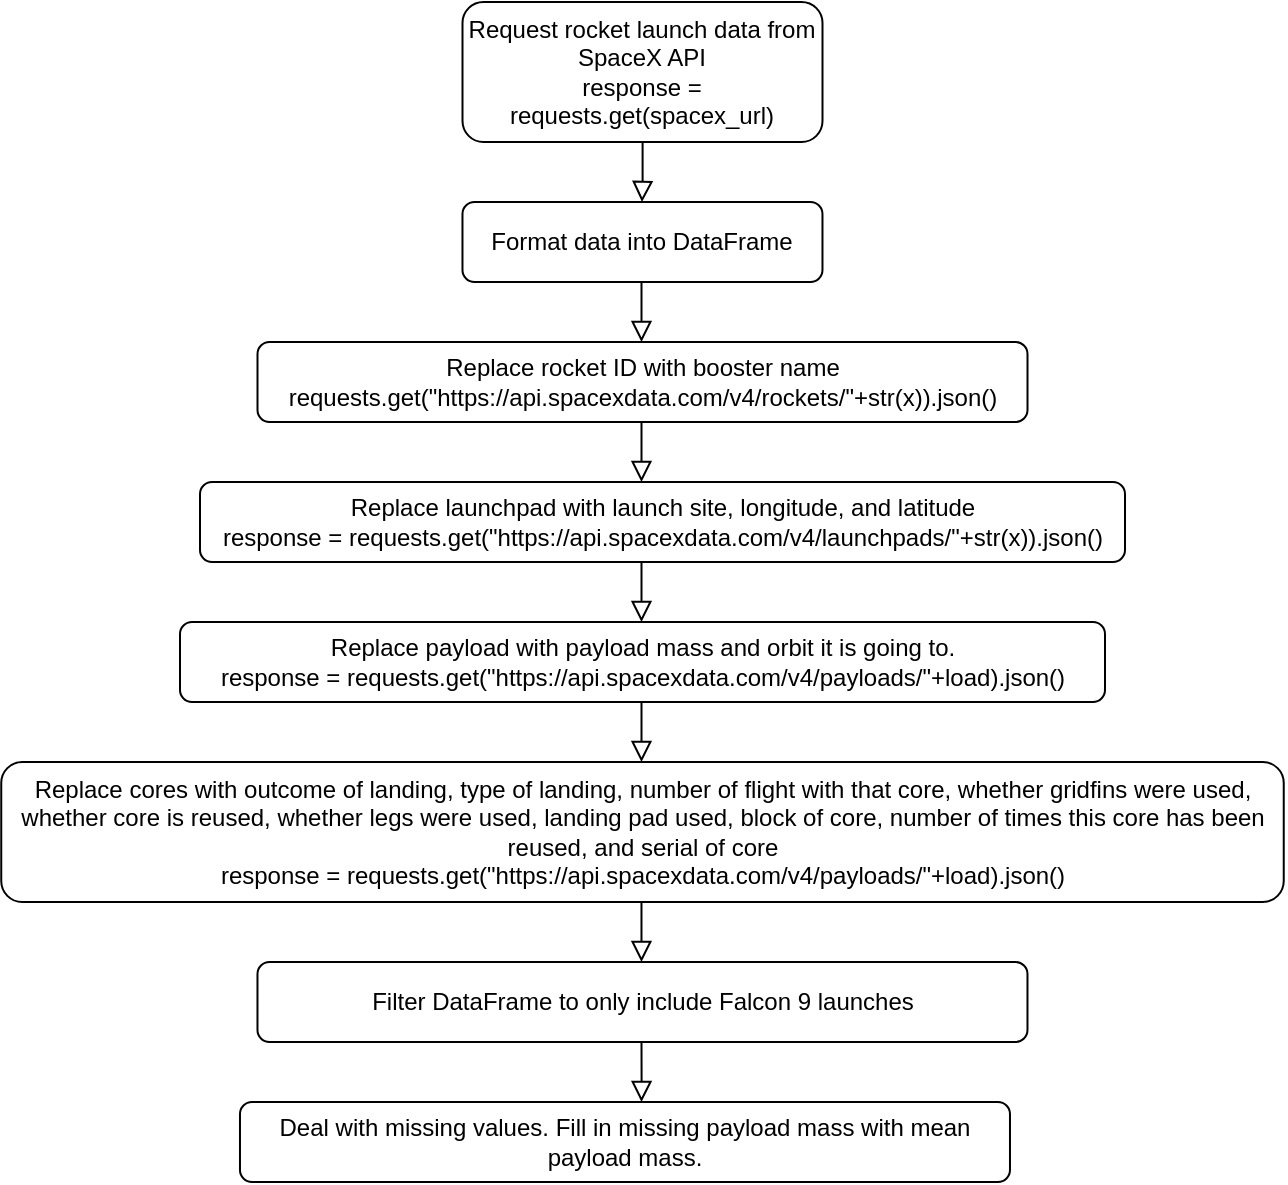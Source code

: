 <mxfile version="24.6.5" type="device" pages="2">
  <diagram id="C5RBs43oDa-KdzZeNtuy" name="Page-1">
    <mxGraphModel dx="1434" dy="746" grid="0" gridSize="10" guides="1" tooltips="1" connect="1" arrows="1" fold="1" page="1" pageScale="1" pageWidth="827" pageHeight="1169" math="0" shadow="0">
      <root>
        <mxCell id="WIyWlLk6GJQsqaUBKTNV-0" />
        <mxCell id="WIyWlLk6GJQsqaUBKTNV-1" parent="WIyWlLk6GJQsqaUBKTNV-0" />
        <mxCell id="WIyWlLk6GJQsqaUBKTNV-2" value="" style="rounded=0;html=1;jettySize=auto;orthogonalLoop=1;fontSize=11;endArrow=block;endFill=0;endSize=8;strokeWidth=1;shadow=0;labelBackgroundColor=none;edgeStyle=orthogonalEdgeStyle;" parent="WIyWlLk6GJQsqaUBKTNV-1" source="WIyWlLk6GJQsqaUBKTNV-3" edge="1">
          <mxGeometry relative="1" as="geometry">
            <mxPoint x="371" y="150" as="targetPoint" />
          </mxGeometry>
        </mxCell>
        <mxCell id="WIyWlLk6GJQsqaUBKTNV-3" value="Request rocket launch data from SpaceX API&lt;div&gt;response = requests.get(spacex_url)&lt;br&gt;&lt;/div&gt;" style="rounded=1;whiteSpace=wrap;html=1;fontSize=12;glass=0;strokeWidth=1;shadow=0;" parent="WIyWlLk6GJQsqaUBKTNV-1" vertex="1">
          <mxGeometry x="281.25" y="50" width="180" height="70" as="geometry" />
        </mxCell>
        <mxCell id="WIyWlLk6GJQsqaUBKTNV-7" value="Replace rocket ID with booster name&lt;div&gt;requests.get(&quot;https://api.spacexdata.com/v4/rockets/&quot;+str(x)).json()&lt;br&gt;&lt;/div&gt;" style="rounded=1;whiteSpace=wrap;html=1;fontSize=12;glass=0;strokeWidth=1;shadow=0;" parent="WIyWlLk6GJQsqaUBKTNV-1" vertex="1">
          <mxGeometry x="178.75" y="220" width="385" height="40" as="geometry" />
        </mxCell>
        <mxCell id="9OT8Yp299dsAIoWlXvLw-0" value="Replace launchpad with launch site, longitude, and latitude&lt;div&gt;response = requests.get(&quot;https://api.spacexdata.com/v4/launchpads/&quot;+str(x)).json()&lt;br&gt;&lt;/div&gt;" style="rounded=1;whiteSpace=wrap;html=1;fontSize=12;glass=0;strokeWidth=1;shadow=0;" vertex="1" parent="WIyWlLk6GJQsqaUBKTNV-1">
          <mxGeometry x="150" y="290" width="462.5" height="40" as="geometry" />
        </mxCell>
        <mxCell id="9OT8Yp299dsAIoWlXvLw-1" value="Replace payload with payload mass and orbit it is going to.&lt;div&gt;response = requests.get(&quot;https://api.spacexdata.com/v4/payloads/&quot;+load).json()&lt;br&gt;&lt;/div&gt;" style="rounded=1;whiteSpace=wrap;html=1;fontSize=12;glass=0;strokeWidth=1;shadow=0;" vertex="1" parent="WIyWlLk6GJQsqaUBKTNV-1">
          <mxGeometry x="140" y="360" width="462.5" height="40" as="geometry" />
        </mxCell>
        <mxCell id="9OT8Yp299dsAIoWlXvLw-2" value="Replace cores with outcome of landing, type of landing, number of flight with that core, whether gridfins were used, whether core is reused, whether legs were used, landing pad used, block of core, number of times this core has been reused, and serial of core&lt;div&gt;response = requests.get(&quot;https://api.spacexdata.com/v4/payloads/&quot;+load).json()&lt;br&gt;&lt;/div&gt;" style="rounded=1;whiteSpace=wrap;html=1;fontSize=12;glass=0;strokeWidth=1;shadow=0;" vertex="1" parent="WIyWlLk6GJQsqaUBKTNV-1">
          <mxGeometry x="50.62" y="430" width="641.25" height="70" as="geometry" />
        </mxCell>
        <mxCell id="9OT8Yp299dsAIoWlXvLw-3" value="&lt;div&gt;Filter DataFrame to only in&lt;span style=&quot;color: rgba(0, 0, 0, 0); font-family: monospace; font-size: 0px; text-align: start; text-wrap: nowrap; background-color: initial;&quot;&gt;%3CmxGraphModel%3E%3Croot%3E%3CmxCell%20id%3D%220%22%2F%3E%3CmxCell%20id%3D%221%22%20parent%3D%220%22%2F%3E%3CmxCell%20id%3D%222%22%20value%3D%22Replace%20rocket%20ID%20with%20booster%20name%26lt%3Bdiv%26gt%3Brequests.get(%26quot%3Bhttps%3A%2F%2Fapi.spacexdata.com%2Fv4%2Frockets%2F%26quot%3B%2Bstr(x)).json()%26lt%3Bbr%26gt%3B%26lt%3B%2Fdiv%26gt%3B%22%20style%3D%22rounded%3D1%3BwhiteSpace%3Dwrap%3Bhtml%3D1%3BfontSize%3D12%3Bglass%3D0%3BstrokeWidth%3D1%3Bshadow%3D0%3B%22%20vertex%3D%221%22%20parent%3D%221%22%3E%3CmxGeometry%20x%3D%22178.75%22%20y%3D%22180%22%20width%3D%22385%22%20height%3D%2240%22%20as%3D%22geometry%22%2F%3E%3C%2FmxCell%3E%3C%2Froot%3E%3C%2FmxGraphModel%3E&lt;/span&gt;&lt;span style=&quot;background-color: initial;&quot;&gt;clude Falcon 9 launches&lt;/span&gt;&lt;/div&gt;" style="rounded=1;whiteSpace=wrap;html=1;fontSize=12;glass=0;strokeWidth=1;shadow=0;" vertex="1" parent="WIyWlLk6GJQsqaUBKTNV-1">
          <mxGeometry x="178.74" y="530" width="385" height="40" as="geometry" />
        </mxCell>
        <mxCell id="9OT8Yp299dsAIoWlXvLw-4" value="&lt;div&gt;Deal with missing values. Fill in missing payload mass with mean payload mass.&lt;/div&gt;" style="rounded=1;whiteSpace=wrap;html=1;fontSize=12;glass=0;strokeWidth=1;shadow=0;" vertex="1" parent="WIyWlLk6GJQsqaUBKTNV-1">
          <mxGeometry x="169.99" y="600" width="385" height="40" as="geometry" />
        </mxCell>
        <mxCell id="9OT8Yp299dsAIoWlXvLw-5" value="&lt;div&gt;Format data into DataFrame&lt;/div&gt;" style="rounded=1;whiteSpace=wrap;html=1;fontSize=12;glass=0;strokeWidth=1;shadow=0;" vertex="1" parent="WIyWlLk6GJQsqaUBKTNV-1">
          <mxGeometry x="281.24" y="150" width="180" height="40" as="geometry" />
        </mxCell>
        <mxCell id="9OT8Yp299dsAIoWlXvLw-6" value="" style="rounded=0;html=1;jettySize=auto;orthogonalLoop=1;fontSize=11;endArrow=block;endFill=0;endSize=8;strokeWidth=1;shadow=0;labelBackgroundColor=none;edgeStyle=orthogonalEdgeStyle;" edge="1" parent="WIyWlLk6GJQsqaUBKTNV-1">
          <mxGeometry relative="1" as="geometry">
            <mxPoint x="370.75" y="190" as="sourcePoint" />
            <mxPoint x="370.75" y="220" as="targetPoint" />
          </mxGeometry>
        </mxCell>
        <mxCell id="9OT8Yp299dsAIoWlXvLw-7" value="" style="rounded=0;html=1;jettySize=auto;orthogonalLoop=1;fontSize=11;endArrow=block;endFill=0;endSize=8;strokeWidth=1;shadow=0;labelBackgroundColor=none;edgeStyle=orthogonalEdgeStyle;" edge="1" parent="WIyWlLk6GJQsqaUBKTNV-1">
          <mxGeometry relative="1" as="geometry">
            <mxPoint x="370.75" y="260" as="sourcePoint" />
            <mxPoint x="370.75" y="290" as="targetPoint" />
          </mxGeometry>
        </mxCell>
        <mxCell id="9OT8Yp299dsAIoWlXvLw-8" value="" style="rounded=0;html=1;jettySize=auto;orthogonalLoop=1;fontSize=11;endArrow=block;endFill=0;endSize=8;strokeWidth=1;shadow=0;labelBackgroundColor=none;edgeStyle=orthogonalEdgeStyle;" edge="1" parent="WIyWlLk6GJQsqaUBKTNV-1">
          <mxGeometry relative="1" as="geometry">
            <mxPoint x="370.75" y="400" as="sourcePoint" />
            <mxPoint x="370.75" y="430" as="targetPoint" />
          </mxGeometry>
        </mxCell>
        <mxCell id="9OT8Yp299dsAIoWlXvLw-9" value="" style="rounded=0;html=1;jettySize=auto;orthogonalLoop=1;fontSize=11;endArrow=block;endFill=0;endSize=8;strokeWidth=1;shadow=0;labelBackgroundColor=none;edgeStyle=orthogonalEdgeStyle;" edge="1" parent="WIyWlLk6GJQsqaUBKTNV-1">
          <mxGeometry relative="1" as="geometry">
            <mxPoint x="370.74" y="500" as="sourcePoint" />
            <mxPoint x="370.74" y="530" as="targetPoint" />
          </mxGeometry>
        </mxCell>
        <mxCell id="9OT8Yp299dsAIoWlXvLw-12" value="" style="rounded=0;html=1;jettySize=auto;orthogonalLoop=1;fontSize=11;endArrow=block;endFill=0;endSize=8;strokeWidth=1;shadow=0;labelBackgroundColor=none;edgeStyle=orthogonalEdgeStyle;" edge="1" parent="WIyWlLk6GJQsqaUBKTNV-1">
          <mxGeometry relative="1" as="geometry">
            <mxPoint x="370.75" y="330" as="sourcePoint" />
            <mxPoint x="370.75" y="360" as="targetPoint" />
          </mxGeometry>
        </mxCell>
        <mxCell id="9OT8Yp299dsAIoWlXvLw-13" value="" style="rounded=0;html=1;jettySize=auto;orthogonalLoop=1;fontSize=11;endArrow=block;endFill=0;endSize=8;strokeWidth=1;shadow=0;labelBackgroundColor=none;edgeStyle=orthogonalEdgeStyle;" edge="1" parent="WIyWlLk6GJQsqaUBKTNV-1">
          <mxGeometry relative="1" as="geometry">
            <mxPoint x="370.75" y="570" as="sourcePoint" />
            <mxPoint x="370.75" y="600" as="targetPoint" />
            <Array as="points">
              <mxPoint x="370.75" y="590" />
              <mxPoint x="370.75" y="590" />
            </Array>
          </mxGeometry>
        </mxCell>
      </root>
    </mxGraphModel>
  </diagram>
  <diagram id="1zYharhuOFNAz9lWgECd" name="Page-2">
    <mxGraphModel dx="1434" dy="746" grid="0" gridSize="10" guides="1" tooltips="1" connect="1" arrows="1" fold="1" page="1" pageScale="1" pageWidth="850" pageHeight="1100" math="0" shadow="0">
      <root>
        <mxCell id="0" />
        <mxCell id="1" parent="0" />
        <mxCell id="8uTN4s9-PSPBFxiQkBfp-1" value="" style="rounded=0;html=1;jettySize=auto;orthogonalLoop=1;fontSize=11;endArrow=block;endFill=0;endSize=8;strokeWidth=1;shadow=0;labelBackgroundColor=none;edgeStyle=orthogonalEdgeStyle;entryX=0.5;entryY=0;entryDx=0;entryDy=0;" edge="1" parent="1" source="8uTN4s9-PSPBFxiQkBfp-2" target="8uTN4s9-PSPBFxiQkBfp-9">
          <mxGeometry relative="1" as="geometry">
            <mxPoint x="367.64" y="262" as="targetPoint" />
          </mxGeometry>
        </mxCell>
        <mxCell id="8uTN4s9-PSPBFxiQkBfp-2" value="Request Falcon9 launch Wiki page&lt;div&gt;&lt;pre style=&quot;line-height: 16.25px; padding: 0 var(--jp-code-padding); color: rgb(33, 33, 33); font-size: 13px; text-align: start;&quot;&gt;&lt;span class=&quot;n&quot;&gt;response&lt;/span&gt; &lt;span style=&quot;color: var(--jp-mirror-editor-operator-color); font-weight: bold;&quot; class=&quot;o&quot;&gt;=&lt;/span&gt; &lt;span class=&quot;n&quot;&gt;requests&lt;/span&gt;&lt;span style=&quot;color: var(--jp-mirror-editor-operator-color); font-weight: bold;&quot; class=&quot;o&quot;&gt;.&lt;/span&gt;&lt;span class=&quot;n&quot;&gt;get&lt;/span&gt;&lt;span style=&quot;color: var(--jp-mirror-editor-punctuation-color);&quot; class=&quot;p&quot;&gt;(&lt;/span&gt;&lt;span class=&quot;n&quot;&gt;static_url&lt;/span&gt;&lt;span style=&quot;color: var(--jp-mirror-editor-punctuation-color);&quot; class=&quot;p&quot;&gt;)&lt;/span&gt;&lt;/pre&gt;&lt;/div&gt;" style="rounded=1;whiteSpace=wrap;html=1;fontSize=12;glass=0;strokeWidth=1;shadow=0;" vertex="1" parent="1">
          <mxGeometry x="237.02" y="119" width="261.75" height="64" as="geometry" />
        </mxCell>
        <mxCell id="8uTN4s9-PSPBFxiQkBfp-3" value="&lt;div&gt;Extract column and variable names from HTML table header&lt;/div&gt;&lt;div&gt;&lt;pre style=&quot;line-height: 16.25px; padding: 0 var(--jp-code-padding); color: rgb(33, 33, 33); font-size: 13px; text-align: start;&quot;&gt;&lt;span class=&quot;n&quot;&gt;html_tables&lt;/span&gt; &lt;span style=&quot;color: var(--jp-mirror-editor-operator-color); font-weight: bold;&quot; class=&quot;o&quot;&gt;=&lt;/span&gt; &lt;span class=&quot;n&quot;&gt;soup&lt;/span&gt;&lt;span style=&quot;color: var(--jp-mirror-editor-operator-color); font-weight: bold;&quot; class=&quot;o&quot;&gt;.&lt;/span&gt;&lt;span class=&quot;n&quot;&gt;find_all&lt;/span&gt;&lt;span style=&quot;color: var(--jp-mirror-editor-punctuation-color);&quot; class=&quot;p&quot;&gt;(&lt;/span&gt;&lt;span style=&quot;color: var(--jp-mirror-editor-string-color);&quot; class=&quot;s1&quot;&gt;&#39;table&#39;&lt;/span&gt;&lt;span style=&quot;color: var(--jp-mirror-editor-punctuation-color);&quot; class=&quot;p&quot;&gt;)&lt;/span&gt;&lt;/pre&gt;&lt;/div&gt;" style="rounded=1;whiteSpace=wrap;html=1;fontSize=12;glass=0;strokeWidth=1;shadow=0;" vertex="1" parent="1">
          <mxGeometry x="194.89" y="302" width="348.87" height="64" as="geometry" />
        </mxCell>
        <mxCell id="8uTN4s9-PSPBFxiQkBfp-4" value="Create DataFrame by parsing launch HTML tables&lt;div&gt;&lt;pre style=&quot;line-height: 16.25px; padding: 0 var(--jp-code-padding); color: rgb(33, 33, 33); font-size: 13px; text-align: start;&quot;&gt;&lt;span class=&quot;n&quot;&gt;launch_dict&lt;/span&gt;&lt;span style=&quot;color: var(--jp-mirror-editor-operator-color); font-weight: bold;&quot; class=&quot;o&quot;&gt;=&lt;/span&gt; &lt;span class=&quot;nb&quot;&gt;dict&lt;/span&gt;&lt;span style=&quot;color: var(--jp-mirror-editor-operator-color); font-weight: bold;&quot; class=&quot;o&quot;&gt;.&lt;/span&gt;&lt;span class=&quot;n&quot;&gt;fromkeys&lt;/span&gt;&lt;span style=&quot;color: var(--jp-mirror-editor-punctuation-color);&quot; class=&quot;p&quot;&gt;(&lt;/span&gt;&lt;span class=&quot;n&quot;&gt;column_names&lt;/span&gt;&lt;span style=&quot;color: var(--jp-mirror-editor-punctuation-color);&quot; class=&quot;p&quot;&gt;)&lt;/span&gt;&lt;/pre&gt;&lt;/div&gt;" style="rounded=1;whiteSpace=wrap;html=1;fontSize=12;glass=0;strokeWidth=1;shadow=0;" vertex="1" parent="1">
          <mxGeometry x="218.88" y="400" width="298" height="65" as="geometry" />
        </mxCell>
        <mxCell id="8uTN4s9-PSPBFxiQkBfp-9" value="&lt;div&gt;Create BeautifulSoup object from HTML response&lt;/div&gt;&lt;div&gt;&lt;pre style=&quot;line-height: 16.25px; padding: 0 var(--jp-code-padding); color: rgb(33, 33, 33); font-size: 13px; text-align: start;&quot;&gt;&lt;span class=&quot;n&quot;&gt;soup&lt;/span&gt; &lt;span style=&quot;color: var(--jp-mirror-editor-operator-color); font-weight: bold;&quot; class=&quot;o&quot;&gt;=&lt;/span&gt; &lt;span class=&quot;n&quot;&gt;BeautifulSoup&lt;/span&gt;&lt;span style=&quot;color: var(--jp-mirror-editor-punctuation-color);&quot; class=&quot;p&quot;&gt;(&lt;/span&gt;&lt;span class=&quot;n&quot;&gt;response&lt;/span&gt;&lt;span style=&quot;color: var(--jp-mirror-editor-operator-color); font-weight: bold;&quot; class=&quot;o&quot;&gt;.&lt;/span&gt;&lt;span class=&quot;n&quot;&gt;content&lt;/span&gt;&lt;span style=&quot;color: var(--jp-mirror-editor-punctuation-color);&quot; class=&quot;p&quot;&gt;)&lt;/span&gt;&lt;/pre&gt;&lt;/div&gt;" style="rounded=1;whiteSpace=wrap;html=1;fontSize=12;glass=0;strokeWidth=1;shadow=0;" vertex="1" parent="1">
          <mxGeometry x="192.0" y="216" width="351.76" height="61" as="geometry" />
        </mxCell>
        <mxCell id="8uTN4s9-PSPBFxiQkBfp-10" value="" style="rounded=0;html=1;jettySize=auto;orthogonalLoop=1;fontSize=11;endArrow=block;endFill=0;endSize=8;strokeWidth=1;shadow=0;labelBackgroundColor=none;edgeStyle=orthogonalEdgeStyle;exitX=0.5;exitY=1;exitDx=0;exitDy=0;entryX=0.5;entryY=0;entryDx=0;entryDy=0;" edge="1" parent="1" source="8uTN4s9-PSPBFxiQkBfp-9" target="8uTN4s9-PSPBFxiQkBfp-3">
          <mxGeometry relative="1" as="geometry">
            <mxPoint x="367.39" y="302" as="sourcePoint" />
            <mxPoint x="365.64" y="318" as="targetPoint" />
          </mxGeometry>
        </mxCell>
        <mxCell id="8uTN4s9-PSPBFxiQkBfp-11" value="" style="rounded=0;html=1;jettySize=auto;orthogonalLoop=1;fontSize=11;endArrow=block;endFill=0;endSize=8;strokeWidth=1;shadow=0;labelBackgroundColor=none;edgeStyle=orthogonalEdgeStyle;" edge="1" parent="1">
          <mxGeometry relative="1" as="geometry">
            <mxPoint x="367.39" y="372" as="sourcePoint" />
            <mxPoint x="367.39" y="402" as="targetPoint" />
          </mxGeometry>
        </mxCell>
      </root>
    </mxGraphModel>
  </diagram>
</mxfile>
